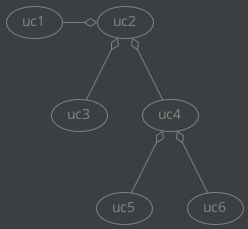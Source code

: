 {
  "sha1": "61c2bkihrskh67k1hcm40gb4e6qd0zz",
  "insertion": {
    "when": "2024-05-30T20:48:20.850Z",
    "user": "plantuml@gmail.com"
  }
}
@startuml
skinparam {

  shadowing false
  
  background {
    color #3C3F41
  }
  
  default {
    background {
      color #3C3F41
    }
    border {
      thickness 1
      color Grey
    }
    font {
      color Grey
    }
  } 
  
  usecase {
    background {
      color #3C3F41
    }
    border {
      thickness 1
      color Grey
    }
    arrow {
     color Grey
    }
  }
  
}

usecase uc1
usecase uc2
usecase uc3
uc1 -o uc2
  uc2 o-- uc3
  uc2 o-- (uc4)
    (uc4) o-- (uc5)
    (uc4) o-- (uc6)

@enduml
